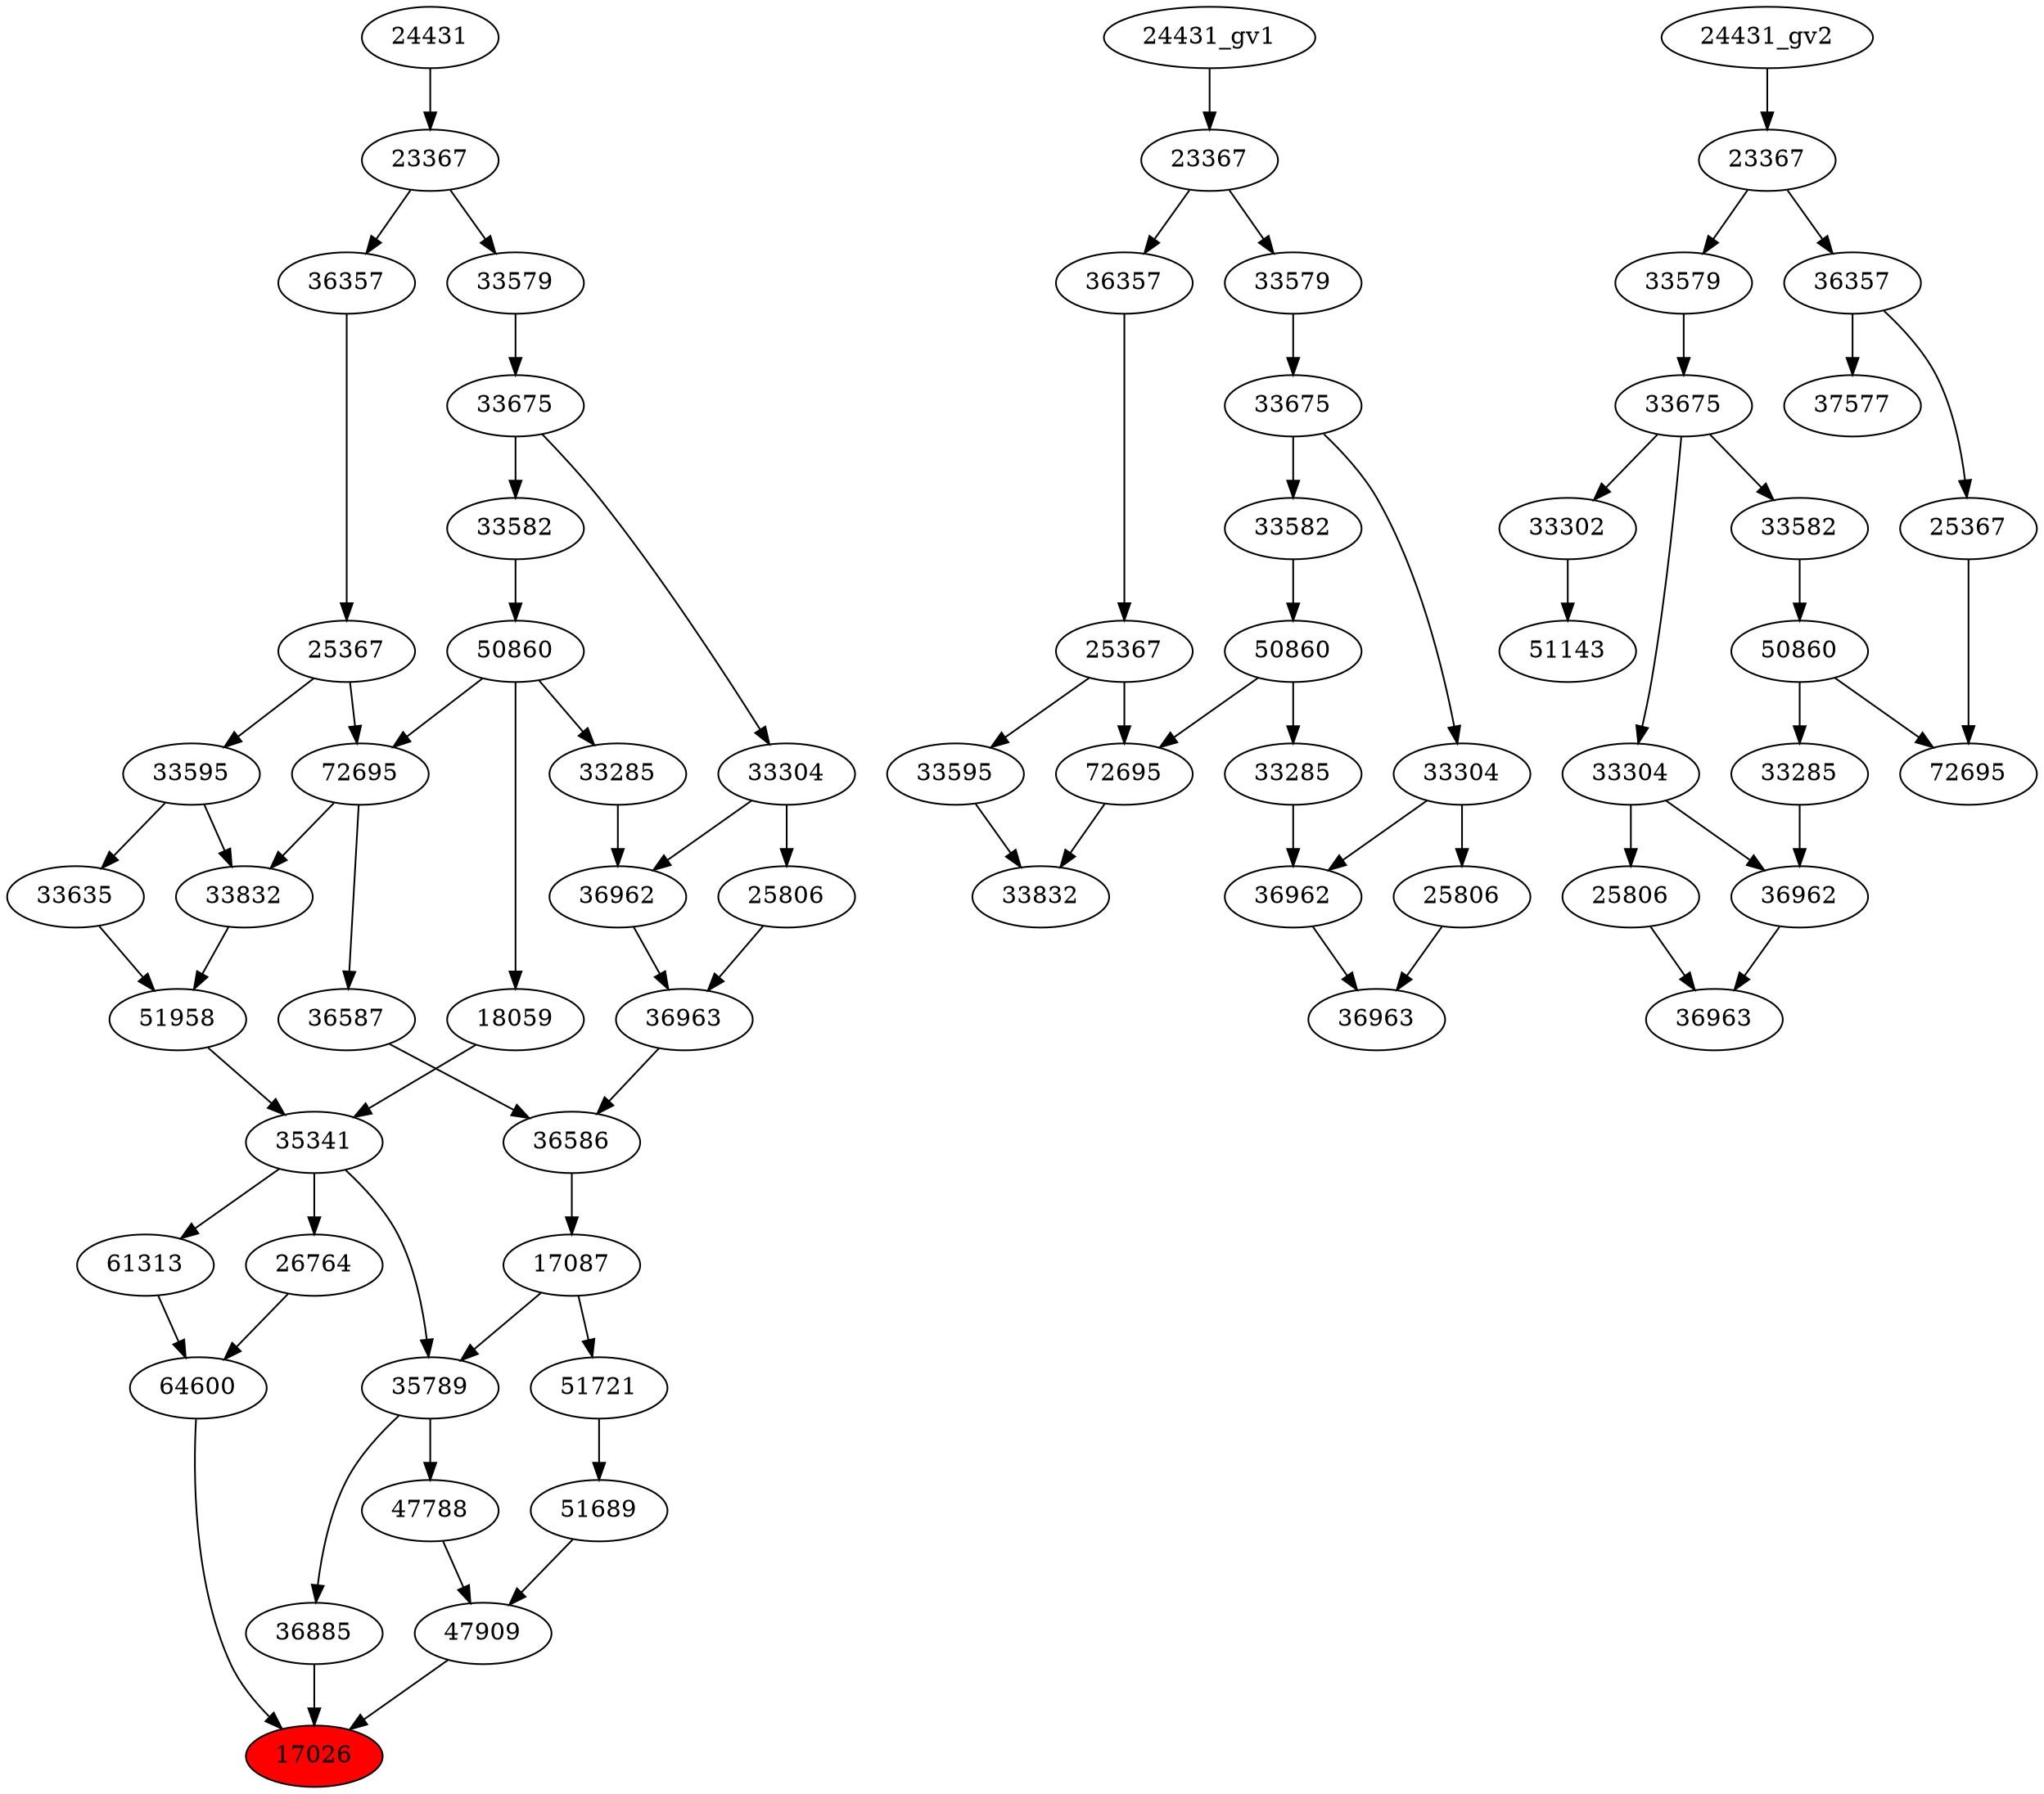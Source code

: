 strict digraph root {
	node [label="\N"];
	{
		node [fillcolor="",
			label="\N",
			style=""
		];
		17026		 [fillcolor=red,
			label=17026,
			style=filled];
		36885		 [label=36885];
		36885 -> 17026;
		47909		 [label=47909];
		47909 -> 17026;
		64600		 [label=64600];
		64600 -> 17026;
		35789		 [label=35789];
		35789 -> 36885;
		47788		 [label=47788];
		35789 -> 47788;
		51689		 [label=51689];
		51689 -> 47909;
		47788 -> 47909;
		26764		 [label=26764];
		26764 -> 64600;
		61313		 [label=61313];
		61313 -> 64600;
		17087		 [label=17087];
		17087 -> 35789;
		51721		 [label=51721];
		17087 -> 51721;
		35341		 [label=35341];
		35341 -> 35789;
		35341 -> 26764;
		35341 -> 61313;
		51721 -> 51689;
		36586		 [label=36586];
		36586 -> 17087;
		51958		 [label=51958];
		51958 -> 35341;
		18059		 [label=18059];
		18059 -> 35341;
		36587		 [label=36587];
		36587 -> 36586;
		36963		 [label=36963];
		36963 -> 36586;
		33832		 [label=33832];
		33832 -> 51958;
		33635		 [label=33635];
		33635 -> 51958;
		50860		 [label=50860];
		50860 -> 18059;
		72695		 [label=72695];
		50860 -> 72695;
		33285		 [label=33285];
		50860 -> 33285;
		72695 -> 36587;
		72695 -> 33832;
		36962		 [label=36962];
		36962 -> 36963;
		25806		 [label=25806];
		25806 -> 36963;
		33595		 [label=33595];
		33595 -> 33832;
		33595 -> 33635;
		33582		 [label=33582];
		33582 -> 50860;
		25367		 [label=25367];
		25367 -> 72695;
		25367 -> 33595;
		33285 -> 36962;
		33304		 [label=33304];
		33304 -> 36962;
		33304 -> 25806;
		33675		 [label=33675];
		33675 -> 33582;
		33675 -> 33304;
		36357		 [label=36357];
		36357 -> 25367;
		33579		 [label=33579];
		33579 -> 33675;
		23367		 [label=23367];
		23367 -> 36357;
		23367 -> 33579;
		24431		 [label=24431];
		24431 -> 23367;
	}
	{
		node [label="\N"];
		"36963_gv1"		 [label=36963];
		"36962_gv1"		 [label=36962];
		"36962_gv1" -> "36963_gv1";
		"25806_gv1"		 [label=25806];
		"25806_gv1" -> "36963_gv1";
		"33832_gv1"		 [label=33832];
		"72695_gv1"		 [label=72695];
		"72695_gv1" -> "33832_gv1";
		"33595_gv1"		 [label=33595];
		"33595_gv1" -> "33832_gv1";
		"50860_gv1"		 [label=50860];
		"50860_gv1" -> "72695_gv1";
		"33285_gv1"		 [label=33285];
		"50860_gv1" -> "33285_gv1";
		"33582_gv1"		 [label=33582];
		"33582_gv1" -> "50860_gv1";
		"25367_gv1"		 [label=25367];
		"25367_gv1" -> "72695_gv1";
		"25367_gv1" -> "33595_gv1";
		"33285_gv1" -> "36962_gv1";
		"33304_gv1"		 [label=33304];
		"33304_gv1" -> "36962_gv1";
		"33304_gv1" -> "25806_gv1";
		"33675_gv1"		 [label=33675];
		"33675_gv1" -> "33582_gv1";
		"33675_gv1" -> "33304_gv1";
		"36357_gv1"		 [label=36357];
		"36357_gv1" -> "25367_gv1";
		"33579_gv1"		 [label=33579];
		"33579_gv1" -> "33675_gv1";
		"23367_gv1"		 [label=23367];
		"23367_gv1" -> "36357_gv1";
		"23367_gv1" -> "33579_gv1";
		"24431_gv1" -> "23367_gv1";
	}
	{
		node [label="\N"];
		"50860_gv2"		 [label=50860];
		"33285_gv2"		 [label=33285];
		"50860_gv2" -> "33285_gv2";
		"72695_gv2"		 [label=72695];
		"50860_gv2" -> "72695_gv2";
		"33582_gv2"		 [label=33582];
		"33582_gv2" -> "50860_gv2";
		"36962_gv2"		 [label=36962];
		"33285_gv2" -> "36962_gv2";
		51143		 [label=51143];
		33302		 [label=33302];
		33302 -> 51143;
		"33675_gv2"		 [label=33675];
		"33675_gv2" -> "33582_gv2";
		"33675_gv2" -> 33302;
		"33304_gv2"		 [label=33304];
		"33675_gv2" -> "33304_gv2";
		"36963_gv2"		 [label=36963];
		"36962_gv2" -> "36963_gv2";
		"25806_gv2"		 [label=25806];
		"25806_gv2" -> "36963_gv2";
		"33579_gv2"		 [label=33579];
		"33579_gv2" -> "33675_gv2";
		"25367_gv2"		 [label=25367];
		"25367_gv2" -> "72695_gv2";
		"33304_gv2" -> "36962_gv2";
		"33304_gv2" -> "25806_gv2";
		"23367_gv2"		 [label=23367];
		"23367_gv2" -> "33579_gv2";
		"36357_gv2"		 [label=36357];
		"23367_gv2" -> "36357_gv2";
		"36357_gv2" -> "25367_gv2";
		37577		 [label=37577];
		"36357_gv2" -> 37577;
		"24431_gv2" -> "23367_gv2";
	}
}

